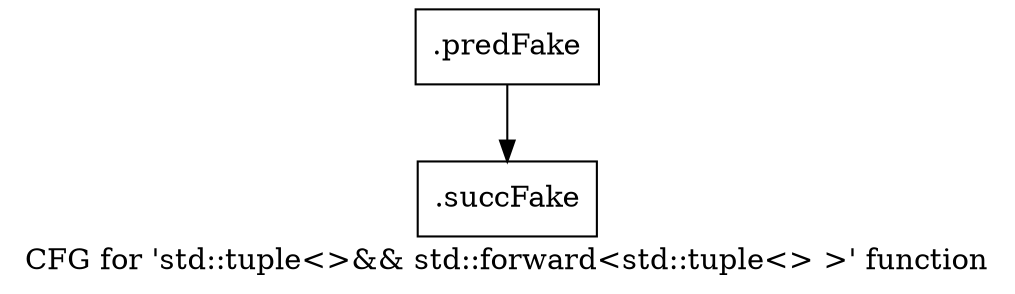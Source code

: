 digraph "CFG for 'std::tuple\<\>&& std::forward\<std::tuple\<\> \>' function" {
	label="CFG for 'std::tuple\<\>&& std::forward\<std::tuple\<\> \>' function";

	Node0x4651000 [shape=record,filename="",linenumber="",label="{.predFake}"];
	Node0x4651000 -> Node0x47f3780[ callList="" memoryops="" filename="/media/miguel/NewVolume/Linux/Xilinx/Vitis_HLS/2020.2/tps/lnx64/gcc-6.2.0/lib/gcc/x86_64-pc-linux-gnu/6.2.0/../../../../include/c++/6.2.0/bits/move.h" execusionnum="12"];
	Node0x47f3780 [shape=record,filename="/media/miguel/NewVolume/Linux/Xilinx/Vitis_HLS/2020.2/tps/lnx64/gcc-6.2.0/lib/gcc/x86_64-pc-linux-gnu/6.2.0/../../../../include/c++/6.2.0/bits/move.h",linenumber="77",label="{.succFake}"];
}
